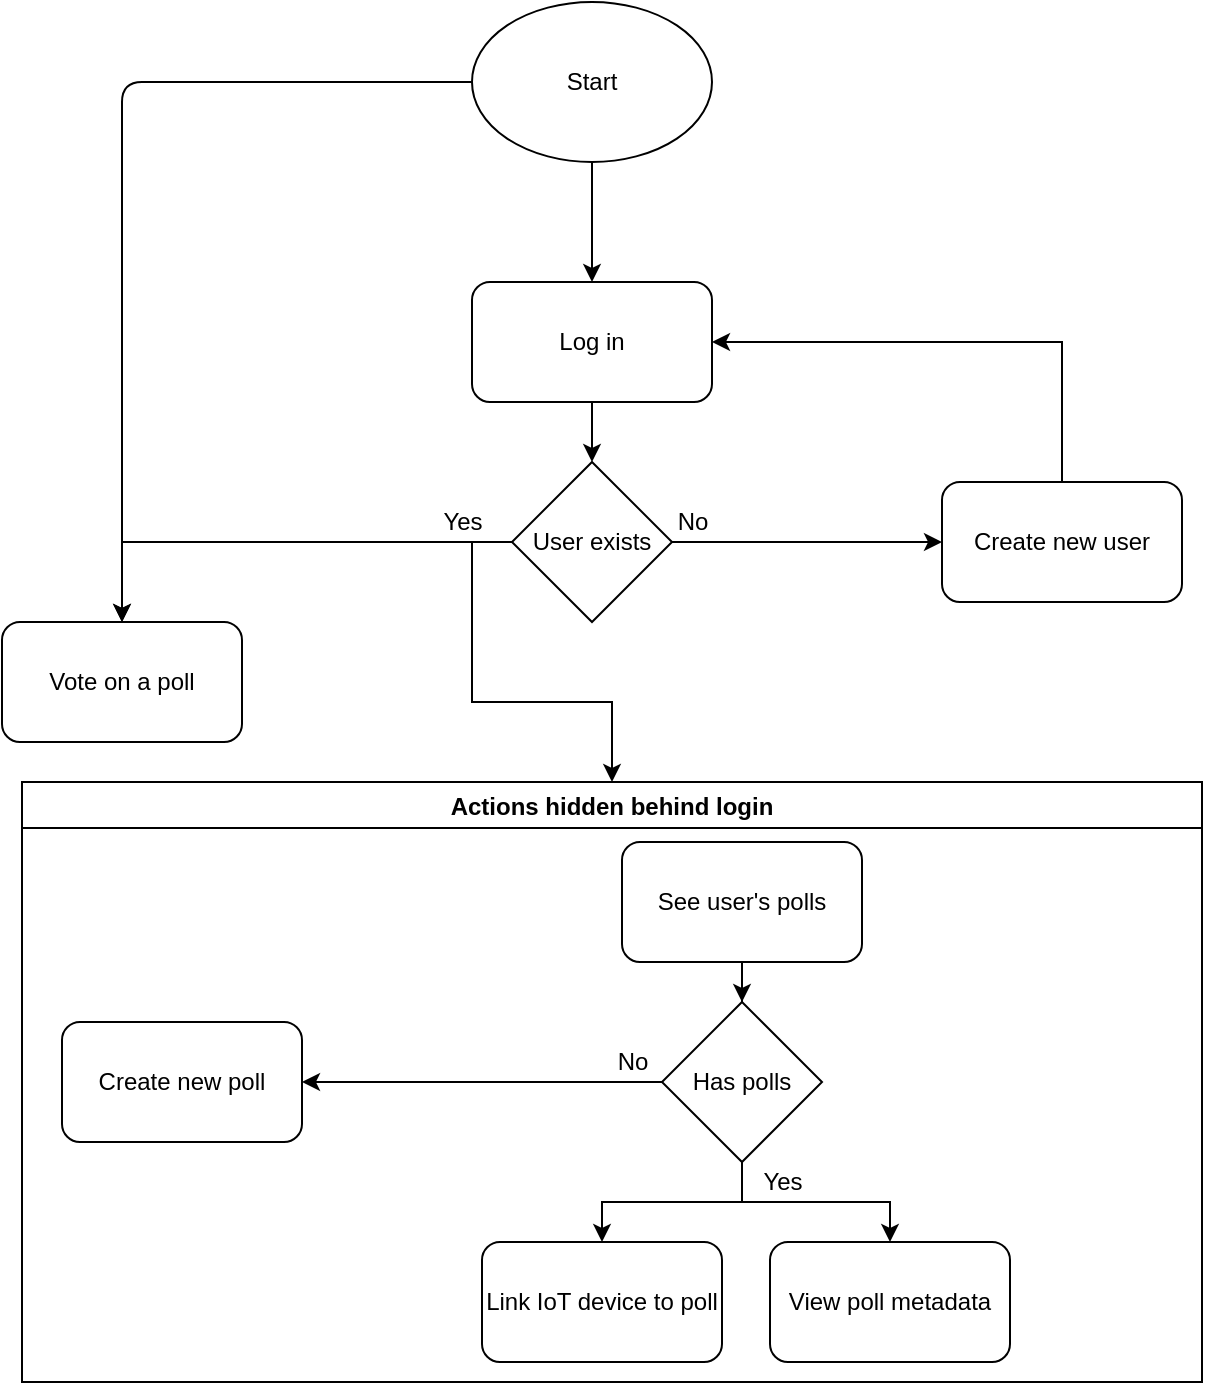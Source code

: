 <mxfile>
    <diagram id="zmqfT_56gTs5H0B7KSGb" name="Page-1">
        <mxGraphModel dx="588" dy="654" grid="1" gridSize="10" guides="1" tooltips="1" connect="1" arrows="1" fold="1" page="1" pageScale="1" pageWidth="1027" pageHeight="2569" math="0" shadow="0">
            <root>
                <mxCell id="0"/>
                <mxCell id="1" parent="0"/>
                <mxCell id="11" style="edgeStyle=orthogonalEdgeStyle;rounded=0;orthogonalLoop=1;jettySize=auto;html=1;exitX=0.5;exitY=1;exitDx=0;exitDy=0;entryX=0.5;entryY=0;entryDx=0;entryDy=0;" parent="1" source="2" target="10" edge="1">
                    <mxGeometry relative="1" as="geometry"/>
                </mxCell>
                <mxCell id="2" value="Start" style="ellipse;whiteSpace=wrap;html=1;" parent="1" vertex="1">
                    <mxGeometry x="375" y="60" width="120" height="80" as="geometry"/>
                </mxCell>
                <mxCell id="3" value="" style="endArrow=classic;html=1;exitX=0;exitY=0.5;exitDx=0;exitDy=0;" parent="1" source="2" target="4" edge="1">
                    <mxGeometry width="50" height="50" relative="1" as="geometry">
                        <mxPoint x="410" y="360" as="sourcePoint"/>
                        <mxPoint x="260" y="160" as="targetPoint"/>
                        <Array as="points">
                            <mxPoint x="200" y="100"/>
                        </Array>
                    </mxGeometry>
                </mxCell>
                <mxCell id="4" value="Vote on a poll" style="rounded=1;whiteSpace=wrap;html=1;" parent="1" vertex="1">
                    <mxGeometry x="140" y="370" width="120" height="60" as="geometry"/>
                </mxCell>
                <mxCell id="13" style="edgeStyle=orthogonalEdgeStyle;rounded=0;orthogonalLoop=1;jettySize=auto;html=1;exitX=0.5;exitY=1;exitDx=0;exitDy=0;entryX=0.5;entryY=0;entryDx=0;entryDy=0;" parent="1" source="10" target="12" edge="1">
                    <mxGeometry relative="1" as="geometry"/>
                </mxCell>
                <mxCell id="10" value="Log in" style="rounded=1;whiteSpace=wrap;html=1;" parent="1" vertex="1">
                    <mxGeometry x="375" y="200" width="120" height="60" as="geometry"/>
                </mxCell>
                <mxCell id="27" style="edgeStyle=orthogonalEdgeStyle;rounded=0;orthogonalLoop=1;jettySize=auto;html=1;exitX=0;exitY=0.5;exitDx=0;exitDy=0;entryX=0.5;entryY=0;entryDx=0;entryDy=0;" parent="1" source="12" target="4" edge="1">
                    <mxGeometry relative="1" as="geometry"/>
                </mxCell>
                <mxCell id="30" style="edgeStyle=orthogonalEdgeStyle;rounded=0;orthogonalLoop=1;jettySize=auto;html=1;exitX=0;exitY=0.5;exitDx=0;exitDy=0;" parent="1" source="12" target="24" edge="1">
                    <mxGeometry relative="1" as="geometry"/>
                </mxCell>
                <mxCell id="32" style="edgeStyle=orthogonalEdgeStyle;rounded=0;orthogonalLoop=1;jettySize=auto;html=1;exitX=1;exitY=0.5;exitDx=0;exitDy=0;entryX=0;entryY=0.5;entryDx=0;entryDy=0;" parent="1" source="12" target="25" edge="1">
                    <mxGeometry relative="1" as="geometry"/>
                </mxCell>
                <mxCell id="12" value="User exists" style="rhombus;whiteSpace=wrap;html=1;" parent="1" vertex="1">
                    <mxGeometry x="395" y="290" width="80" height="80" as="geometry"/>
                </mxCell>
                <mxCell id="24" value="Actions hidden behind login" style="swimlane;startSize=23;" parent="1" vertex="1">
                    <mxGeometry x="150" y="450" width="590" height="300" as="geometry"/>
                </mxCell>
                <mxCell id="16" value="View poll metadata" style="rounded=1;whiteSpace=wrap;html=1;" parent="24" vertex="1">
                    <mxGeometry x="374" y="230" width="120" height="60" as="geometry"/>
                </mxCell>
                <mxCell id="17" value="Link IoT device to poll" style="rounded=1;whiteSpace=wrap;html=1;" parent="24" vertex="1">
                    <mxGeometry x="230" y="230" width="120" height="60" as="geometry"/>
                </mxCell>
                <mxCell id="36" style="edgeStyle=orthogonalEdgeStyle;rounded=0;orthogonalLoop=1;jettySize=auto;html=1;exitX=0.5;exitY=1;exitDx=0;exitDy=0;" parent="24" source="15" target="35" edge="1">
                    <mxGeometry relative="1" as="geometry"/>
                </mxCell>
                <mxCell id="15" value="See user's polls" style="rounded=1;whiteSpace=wrap;html=1;" parent="24" vertex="1">
                    <mxGeometry x="300" y="30" width="120" height="60" as="geometry"/>
                </mxCell>
                <mxCell id="14" value="Create new poll" style="rounded=1;whiteSpace=wrap;html=1;" parent="24" vertex="1">
                    <mxGeometry x="20" y="120" width="120" height="60" as="geometry"/>
                </mxCell>
                <mxCell id="38" style="edgeStyle=orthogonalEdgeStyle;rounded=0;orthogonalLoop=1;jettySize=auto;html=1;exitX=0;exitY=0.5;exitDx=0;exitDy=0;entryX=1;entryY=0.5;entryDx=0;entryDy=0;" parent="24" source="35" target="14" edge="1">
                    <mxGeometry relative="1" as="geometry"/>
                </mxCell>
                <mxCell id="39" style="edgeStyle=orthogonalEdgeStyle;rounded=0;orthogonalLoop=1;jettySize=auto;html=1;exitX=0.5;exitY=1;exitDx=0;exitDy=0;" parent="24" source="35" target="17" edge="1">
                    <mxGeometry relative="1" as="geometry"/>
                </mxCell>
                <mxCell id="40" style="edgeStyle=orthogonalEdgeStyle;rounded=0;orthogonalLoop=1;jettySize=auto;html=1;exitX=0.5;exitY=1;exitDx=0;exitDy=0;" parent="24" source="35" target="16" edge="1">
                    <mxGeometry relative="1" as="geometry"/>
                </mxCell>
                <mxCell id="35" value="Has polls" style="rhombus;whiteSpace=wrap;html=1;" parent="24" vertex="1">
                    <mxGeometry x="320" y="110" width="80" height="80" as="geometry"/>
                </mxCell>
                <mxCell id="41" value="Yes" style="text;html=1;align=center;verticalAlign=middle;resizable=0;points=[];autosize=1;strokeColor=none;" parent="24" vertex="1">
                    <mxGeometry x="360" y="190" width="40" height="20" as="geometry"/>
                </mxCell>
                <mxCell id="42" value="No" style="text;html=1;align=center;verticalAlign=middle;resizable=0;points=[];autosize=1;strokeColor=none;" parent="24" vertex="1">
                    <mxGeometry x="290" y="130" width="30" height="20" as="geometry"/>
                </mxCell>
                <mxCell id="34" style="edgeStyle=orthogonalEdgeStyle;rounded=0;orthogonalLoop=1;jettySize=auto;html=1;exitX=0.5;exitY=0;exitDx=0;exitDy=0;entryX=1;entryY=0.5;entryDx=0;entryDy=0;" parent="1" source="25" target="10" edge="1">
                    <mxGeometry relative="1" as="geometry"/>
                </mxCell>
                <mxCell id="25" value="Create new user" style="rounded=1;whiteSpace=wrap;html=1;" parent="1" vertex="1">
                    <mxGeometry x="610" y="300" width="120" height="60" as="geometry"/>
                </mxCell>
                <mxCell id="31" value="Yes" style="text;html=1;align=center;verticalAlign=middle;resizable=0;points=[];autosize=1;strokeColor=none;" parent="1" vertex="1">
                    <mxGeometry x="350" y="310" width="40" height="20" as="geometry"/>
                </mxCell>
                <mxCell id="33" value="No" style="text;html=1;align=center;verticalAlign=middle;resizable=0;points=[];autosize=1;strokeColor=none;" parent="1" vertex="1">
                    <mxGeometry x="470" y="310" width="30" height="20" as="geometry"/>
                </mxCell>
            </root>
        </mxGraphModel>
    </diagram>
</mxfile>